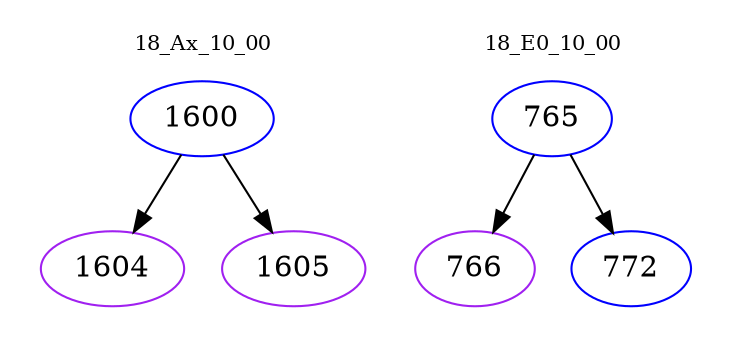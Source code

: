 digraph{
subgraph cluster_0 {
color = white
label = "18_Ax_10_00";
fontsize=10;
T0_1600 [label="1600", color="blue"]
T0_1600 -> T0_1604 [color="black"]
T0_1604 [label="1604", color="purple"]
T0_1600 -> T0_1605 [color="black"]
T0_1605 [label="1605", color="purple"]
}
subgraph cluster_1 {
color = white
label = "18_E0_10_00";
fontsize=10;
T1_765 [label="765", color="blue"]
T1_765 -> T1_766 [color="black"]
T1_766 [label="766", color="purple"]
T1_765 -> T1_772 [color="black"]
T1_772 [label="772", color="blue"]
}
}
